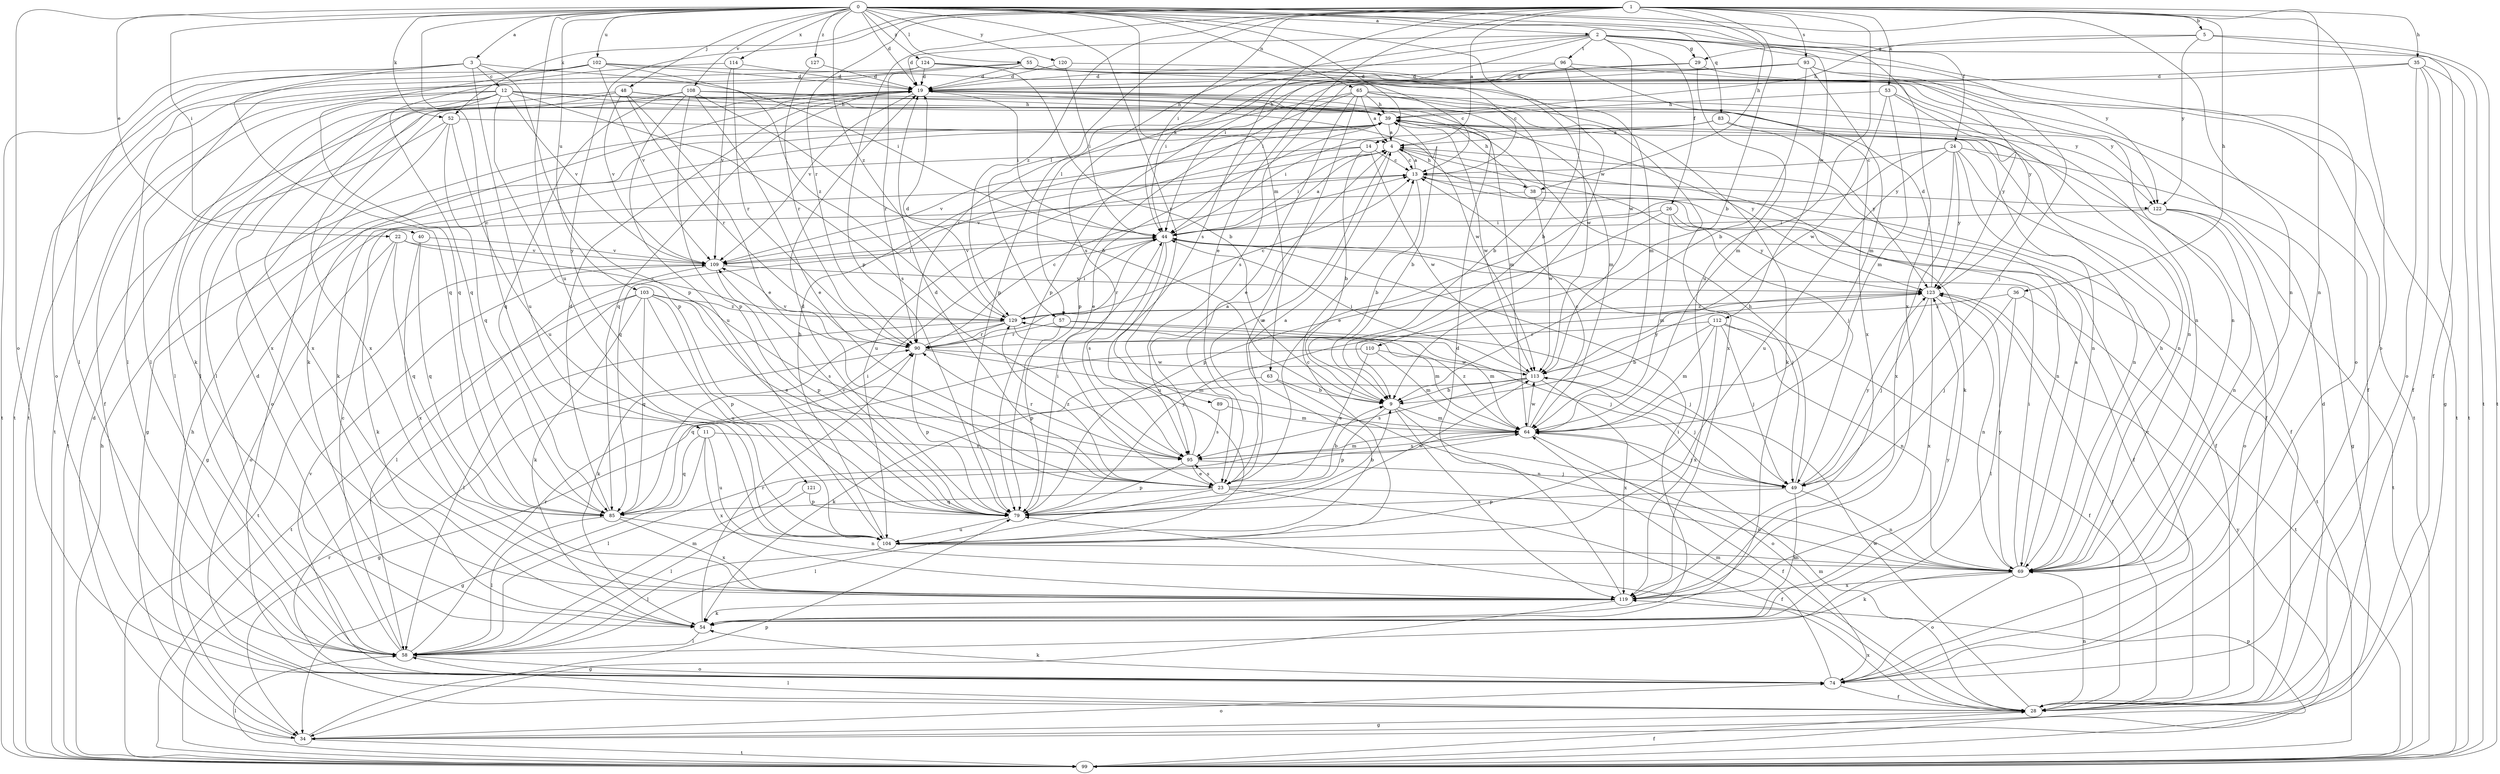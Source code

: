 strict digraph  {
0;
1;
2;
3;
4;
5;
9;
11;
12;
13;
14;
19;
22;
23;
24;
26;
28;
29;
34;
35;
36;
38;
39;
40;
44;
48;
49;
52;
53;
54;
55;
57;
58;
63;
64;
65;
69;
74;
79;
83;
85;
89;
90;
93;
95;
96;
99;
102;
103;
104;
108;
109;
110;
112;
113;
114;
119;
120;
121;
122;
123;
124;
127;
129;
0 -> 2  [label=a];
0 -> 3  [label=a];
0 -> 11  [label=c];
0 -> 14  [label=d];
0 -> 19  [label=d];
0 -> 22  [label=e];
0 -> 24  [label=f];
0 -> 40  [label=i];
0 -> 48  [label=j];
0 -> 52  [label=k];
0 -> 55  [label=l];
0 -> 63  [label=m];
0 -> 65  [label=n];
0 -> 69  [label=n];
0 -> 74  [label=o];
0 -> 83  [label=q];
0 -> 89  [label=r];
0 -> 102  [label=u];
0 -> 103  [label=u];
0 -> 104  [label=u];
0 -> 108  [label=v];
0 -> 110  [label=w];
0 -> 112  [label=w];
0 -> 114  [label=x];
0 -> 119  [label=x];
0 -> 120  [label=y];
0 -> 124  [label=z];
0 -> 127  [label=z];
0 -> 129  [label=z];
1 -> 4  [label=a];
1 -> 5  [label=b];
1 -> 9  [label=b];
1 -> 23  [label=e];
1 -> 35  [label=h];
1 -> 36  [label=h];
1 -> 38  [label=h];
1 -> 44  [label=i];
1 -> 52  [label=k];
1 -> 53  [label=k];
1 -> 57  [label=l];
1 -> 69  [label=n];
1 -> 74  [label=o];
1 -> 79  [label=p];
1 -> 90  [label=r];
1 -> 93  [label=s];
1 -> 95  [label=s];
1 -> 104  [label=u];
1 -> 121  [label=y];
1 -> 129  [label=z];
2 -> 19  [label=d];
2 -> 26  [label=f];
2 -> 29  [label=g];
2 -> 44  [label=i];
2 -> 57  [label=l];
2 -> 74  [label=o];
2 -> 95  [label=s];
2 -> 96  [label=t];
2 -> 99  [label=t];
2 -> 113  [label=w];
2 -> 122  [label=y];
3 -> 12  [label=c];
3 -> 58  [label=l];
3 -> 79  [label=p];
3 -> 85  [label=q];
3 -> 99  [label=t];
3 -> 104  [label=u];
3 -> 129  [label=z];
4 -> 13  [label=c];
4 -> 23  [label=e];
4 -> 38  [label=h];
4 -> 44  [label=i];
4 -> 49  [label=j];
4 -> 54  [label=k];
4 -> 85  [label=q];
5 -> 28  [label=f];
5 -> 29  [label=g];
5 -> 39  [label=h];
5 -> 99  [label=t];
5 -> 122  [label=y];
9 -> 64  [label=m];
9 -> 74  [label=o];
9 -> 79  [label=p];
9 -> 119  [label=x];
11 -> 34  [label=g];
11 -> 85  [label=q];
11 -> 95  [label=s];
11 -> 104  [label=u];
11 -> 119  [label=x];
12 -> 28  [label=f];
12 -> 39  [label=h];
12 -> 54  [label=k];
12 -> 58  [label=l];
12 -> 79  [label=p];
12 -> 95  [label=s];
12 -> 99  [label=t];
12 -> 109  [label=v];
12 -> 113  [label=w];
12 -> 119  [label=x];
12 -> 122  [label=y];
13 -> 4  [label=a];
13 -> 9  [label=b];
13 -> 69  [label=n];
13 -> 109  [label=v];
13 -> 122  [label=y];
14 -> 9  [label=b];
14 -> 13  [label=c];
14 -> 104  [label=u];
14 -> 109  [label=v];
14 -> 113  [label=w];
19 -> 39  [label=h];
19 -> 44  [label=i];
19 -> 54  [label=k];
19 -> 58  [label=l];
19 -> 85  [label=q];
19 -> 109  [label=v];
19 -> 122  [label=y];
22 -> 54  [label=k];
22 -> 74  [label=o];
22 -> 85  [label=q];
22 -> 109  [label=v];
22 -> 129  [label=z];
23 -> 4  [label=a];
23 -> 9  [label=b];
23 -> 19  [label=d];
23 -> 28  [label=f];
23 -> 58  [label=l];
23 -> 69  [label=n];
23 -> 85  [label=q];
23 -> 95  [label=s];
23 -> 129  [label=z];
24 -> 13  [label=c];
24 -> 23  [label=e];
24 -> 28  [label=f];
24 -> 34  [label=g];
24 -> 69  [label=n];
24 -> 104  [label=u];
24 -> 119  [label=x];
24 -> 123  [label=y];
26 -> 28  [label=f];
26 -> 44  [label=i];
26 -> 64  [label=m];
26 -> 79  [label=p];
26 -> 123  [label=y];
28 -> 19  [label=d];
28 -> 34  [label=g];
28 -> 58  [label=l];
28 -> 64  [label=m];
28 -> 69  [label=n];
28 -> 113  [label=w];
28 -> 119  [label=x];
29 -> 19  [label=d];
29 -> 64  [label=m];
29 -> 79  [label=p];
29 -> 99  [label=t];
34 -> 19  [label=d];
34 -> 39  [label=h];
34 -> 74  [label=o];
34 -> 79  [label=p];
34 -> 99  [label=t];
35 -> 19  [label=d];
35 -> 28  [label=f];
35 -> 34  [label=g];
35 -> 74  [label=o];
35 -> 95  [label=s];
35 -> 99  [label=t];
36 -> 49  [label=j];
36 -> 58  [label=l];
36 -> 99  [label=t];
36 -> 129  [label=z];
38 -> 28  [label=f];
38 -> 34  [label=g];
38 -> 39  [label=h];
38 -> 113  [label=w];
39 -> 4  [label=a];
39 -> 9  [label=b];
39 -> 23  [label=e];
39 -> 28  [label=f];
39 -> 34  [label=g];
39 -> 54  [label=k];
39 -> 69  [label=n];
39 -> 113  [label=w];
39 -> 123  [label=y];
40 -> 85  [label=q];
40 -> 109  [label=v];
40 -> 119  [label=x];
44 -> 4  [label=a];
44 -> 49  [label=j];
44 -> 90  [label=r];
44 -> 95  [label=s];
44 -> 99  [label=t];
44 -> 104  [label=u];
44 -> 109  [label=v];
48 -> 23  [label=e];
48 -> 39  [label=h];
48 -> 58  [label=l];
48 -> 64  [label=m];
48 -> 90  [label=r];
48 -> 109  [label=v];
48 -> 119  [label=x];
49 -> 39  [label=h];
49 -> 54  [label=k];
49 -> 69  [label=n];
49 -> 79  [label=p];
49 -> 123  [label=y];
52 -> 4  [label=a];
52 -> 74  [label=o];
52 -> 85  [label=q];
52 -> 99  [label=t];
52 -> 104  [label=u];
53 -> 39  [label=h];
53 -> 64  [label=m];
53 -> 69  [label=n];
53 -> 113  [label=w];
53 -> 123  [label=y];
54 -> 44  [label=i];
54 -> 58  [label=l];
54 -> 90  [label=r];
54 -> 123  [label=y];
55 -> 13  [label=c];
55 -> 19  [label=d];
55 -> 64  [label=m];
55 -> 69  [label=n];
55 -> 90  [label=r];
55 -> 99  [label=t];
57 -> 49  [label=j];
57 -> 64  [label=m];
57 -> 79  [label=p];
57 -> 90  [label=r];
58 -> 13  [label=c];
58 -> 19  [label=d];
58 -> 64  [label=m];
58 -> 74  [label=o];
58 -> 90  [label=r];
63 -> 9  [label=b];
63 -> 34  [label=g];
63 -> 69  [label=n];
64 -> 13  [label=c];
64 -> 28  [label=f];
64 -> 49  [label=j];
64 -> 58  [label=l];
64 -> 95  [label=s];
64 -> 113  [label=w];
64 -> 129  [label=z];
65 -> 4  [label=a];
65 -> 9  [label=b];
65 -> 23  [label=e];
65 -> 39  [label=h];
65 -> 54  [label=k];
65 -> 79  [label=p];
65 -> 90  [label=r];
65 -> 104  [label=u];
65 -> 119  [label=x];
69 -> 4  [label=a];
69 -> 39  [label=h];
69 -> 44  [label=i];
69 -> 54  [label=k];
69 -> 74  [label=o];
69 -> 119  [label=x];
69 -> 123  [label=y];
74 -> 13  [label=c];
74 -> 28  [label=f];
74 -> 54  [label=k];
74 -> 64  [label=m];
74 -> 109  [label=v];
79 -> 9  [label=b];
79 -> 19  [label=d];
79 -> 44  [label=i];
79 -> 104  [label=u];
79 -> 109  [label=v];
79 -> 113  [label=w];
79 -> 123  [label=y];
83 -> 4  [label=a];
83 -> 44  [label=i];
83 -> 69  [label=n];
83 -> 123  [label=y];
85 -> 19  [label=d];
85 -> 44  [label=i];
85 -> 58  [label=l];
85 -> 69  [label=n];
85 -> 119  [label=x];
89 -> 64  [label=m];
89 -> 95  [label=s];
90 -> 13  [label=c];
90 -> 64  [label=m];
90 -> 79  [label=p];
90 -> 109  [label=v];
90 -> 113  [label=w];
93 -> 9  [label=b];
93 -> 19  [label=d];
93 -> 44  [label=i];
93 -> 49  [label=j];
93 -> 64  [label=m];
93 -> 79  [label=p];
93 -> 123  [label=y];
95 -> 4  [label=a];
95 -> 23  [label=e];
95 -> 49  [label=j];
95 -> 64  [label=m];
95 -> 79  [label=p];
95 -> 90  [label=r];
96 -> 9  [label=b];
96 -> 19  [label=d];
96 -> 44  [label=i];
96 -> 99  [label=t];
96 -> 119  [label=x];
99 -> 28  [label=f];
99 -> 39  [label=h];
99 -> 58  [label=l];
99 -> 79  [label=p];
99 -> 90  [label=r];
99 -> 123  [label=y];
102 -> 13  [label=c];
102 -> 19  [label=d];
102 -> 44  [label=i];
102 -> 58  [label=l];
102 -> 74  [label=o];
102 -> 85  [label=q];
102 -> 109  [label=v];
103 -> 23  [label=e];
103 -> 28  [label=f];
103 -> 54  [label=k];
103 -> 79  [label=p];
103 -> 85  [label=q];
103 -> 95  [label=s];
103 -> 99  [label=t];
103 -> 104  [label=u];
103 -> 129  [label=z];
104 -> 13  [label=c];
104 -> 39  [label=h];
104 -> 58  [label=l];
104 -> 69  [label=n];
108 -> 9  [label=b];
108 -> 23  [label=e];
108 -> 39  [label=h];
108 -> 64  [label=m];
108 -> 79  [label=p];
108 -> 85  [label=q];
108 -> 104  [label=u];
108 -> 119  [label=x];
109 -> 44  [label=i];
109 -> 58  [label=l];
109 -> 79  [label=p];
109 -> 99  [label=t];
109 -> 123  [label=y];
110 -> 23  [label=e];
110 -> 64  [label=m];
110 -> 85  [label=q];
110 -> 113  [label=w];
112 -> 9  [label=b];
112 -> 28  [label=f];
112 -> 49  [label=j];
112 -> 64  [label=m];
112 -> 69  [label=n];
112 -> 90  [label=r];
112 -> 119  [label=x];
113 -> 9  [label=b];
113 -> 44  [label=i];
113 -> 49  [label=j];
113 -> 54  [label=k];
113 -> 95  [label=s];
113 -> 119  [label=x];
113 -> 123  [label=y];
114 -> 19  [label=d];
114 -> 85  [label=q];
114 -> 90  [label=r];
114 -> 109  [label=v];
119 -> 19  [label=d];
119 -> 34  [label=g];
119 -> 54  [label=k];
120 -> 19  [label=d];
120 -> 28  [label=f];
120 -> 44  [label=i];
121 -> 58  [label=l];
121 -> 79  [label=p];
122 -> 44  [label=i];
122 -> 69  [label=n];
122 -> 74  [label=o];
122 -> 99  [label=t];
123 -> 19  [label=d];
123 -> 28  [label=f];
123 -> 49  [label=j];
123 -> 69  [label=n];
123 -> 119  [label=x];
123 -> 129  [label=z];
124 -> 9  [label=b];
124 -> 19  [label=d];
124 -> 58  [label=l];
124 -> 69  [label=n];
124 -> 99  [label=t];
124 -> 113  [label=w];
127 -> 19  [label=d];
127 -> 90  [label=r];
129 -> 13  [label=c];
129 -> 19  [label=d];
129 -> 44  [label=i];
129 -> 49  [label=j];
129 -> 54  [label=k];
129 -> 58  [label=l];
129 -> 64  [label=m];
129 -> 90  [label=r];
}
